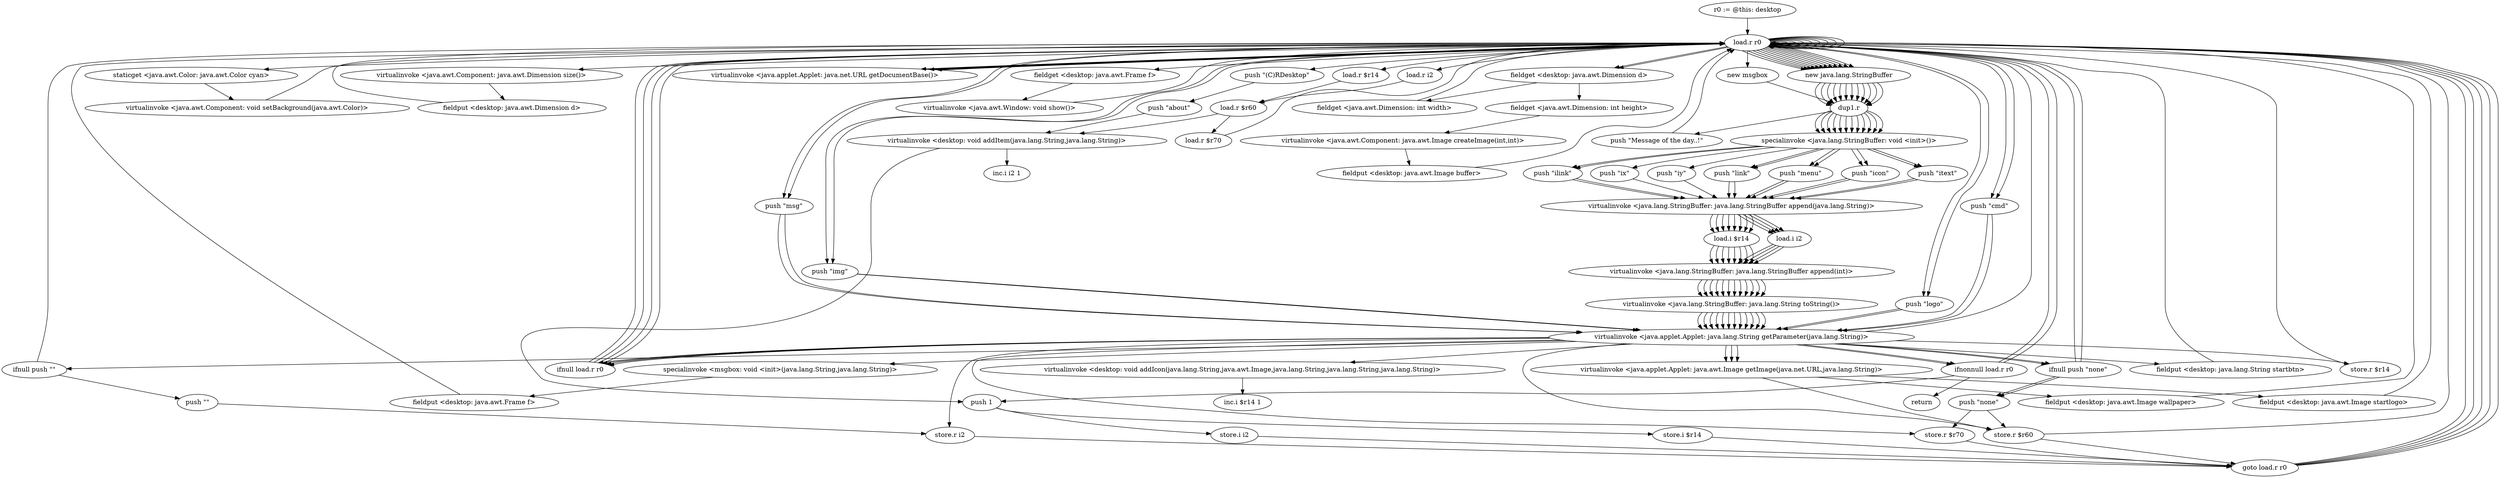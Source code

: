 digraph "" {
    "r0 := @this: desktop"
    "load.r r0"
    "r0 := @this: desktop"->"load.r r0";
    "staticget <java.awt.Color: java.awt.Color cyan>"
    "load.r r0"->"staticget <java.awt.Color: java.awt.Color cyan>";
    "virtualinvoke <java.awt.Component: void setBackground(java.awt.Color)>"
    "staticget <java.awt.Color: java.awt.Color cyan>"->"virtualinvoke <java.awt.Component: void setBackground(java.awt.Color)>";
    "virtualinvoke <java.awt.Component: void setBackground(java.awt.Color)>"->"load.r r0";
    "load.r r0"->"load.r r0";
    "virtualinvoke <java.awt.Component: java.awt.Dimension size()>"
    "load.r r0"->"virtualinvoke <java.awt.Component: java.awt.Dimension size()>";
    "fieldput <desktop: java.awt.Dimension d>"
    "virtualinvoke <java.awt.Component: java.awt.Dimension size()>"->"fieldput <desktop: java.awt.Dimension d>";
    "fieldput <desktop: java.awt.Dimension d>"->"load.r r0";
    "load.r r0"->"load.r r0";
    "load.r r0"->"load.r r0";
    "fieldget <desktop: java.awt.Dimension d>"
    "load.r r0"->"fieldget <desktop: java.awt.Dimension d>";
    "fieldget <java.awt.Dimension: int width>"
    "fieldget <desktop: java.awt.Dimension d>"->"fieldget <java.awt.Dimension: int width>";
    "fieldget <java.awt.Dimension: int width>"->"load.r r0";
    "load.r r0"->"fieldget <desktop: java.awt.Dimension d>";
    "fieldget <java.awt.Dimension: int height>"
    "fieldget <desktop: java.awt.Dimension d>"->"fieldget <java.awt.Dimension: int height>";
    "virtualinvoke <java.awt.Component: java.awt.Image createImage(int,int)>"
    "fieldget <java.awt.Dimension: int height>"->"virtualinvoke <java.awt.Component: java.awt.Image createImage(int,int)>";
    "fieldput <desktop: java.awt.Image buffer>"
    "virtualinvoke <java.awt.Component: java.awt.Image createImage(int,int)>"->"fieldput <desktop: java.awt.Image buffer>";
    "fieldput <desktop: java.awt.Image buffer>"->"load.r r0";
    "push \"msg\""
    "load.r r0"->"push \"msg\"";
    "virtualinvoke <java.applet.Applet: java.lang.String getParameter(java.lang.String)>"
    "push \"msg\""->"virtualinvoke <java.applet.Applet: java.lang.String getParameter(java.lang.String)>";
    "ifnull load.r r0"
    "virtualinvoke <java.applet.Applet: java.lang.String getParameter(java.lang.String)>"->"ifnull load.r r0";
    "ifnull load.r r0"->"load.r r0";
    "new msgbox"
    "load.r r0"->"new msgbox";
    "dup1.r"
    "new msgbox"->"dup1.r";
    "push \"Message of the day..!\""
    "dup1.r"->"push \"Message of the day..!\"";
    "push \"Message of the day..!\""->"load.r r0";
    "load.r r0"->"push \"msg\"";
    "push \"msg\""->"virtualinvoke <java.applet.Applet: java.lang.String getParameter(java.lang.String)>";
    "specialinvoke <msgbox: void <init>(java.lang.String,java.lang.String)>"
    "virtualinvoke <java.applet.Applet: java.lang.String getParameter(java.lang.String)>"->"specialinvoke <msgbox: void <init>(java.lang.String,java.lang.String)>";
    "fieldput <desktop: java.awt.Frame f>"
    "specialinvoke <msgbox: void <init>(java.lang.String,java.lang.String)>"->"fieldput <desktop: java.awt.Frame f>";
    "fieldput <desktop: java.awt.Frame f>"->"load.r r0";
    "fieldget <desktop: java.awt.Frame f>"
    "load.r r0"->"fieldget <desktop: java.awt.Frame f>";
    "virtualinvoke <java.awt.Window: void show()>"
    "fieldget <desktop: java.awt.Frame f>"->"virtualinvoke <java.awt.Window: void show()>";
    "virtualinvoke <java.awt.Window: void show()>"->"load.r r0";
    "push \"img\""
    "load.r r0"->"push \"img\"";
    "push \"img\""->"virtualinvoke <java.applet.Applet: java.lang.String getParameter(java.lang.String)>";
    "virtualinvoke <java.applet.Applet: java.lang.String getParameter(java.lang.String)>"->"ifnull load.r r0";
    "ifnull load.r r0"->"load.r r0";
    "load.r r0"->"load.r r0";
    "load.r r0"->"load.r r0";
    "virtualinvoke <java.applet.Applet: java.net.URL getDocumentBase()>"
    "load.r r0"->"virtualinvoke <java.applet.Applet: java.net.URL getDocumentBase()>";
    "virtualinvoke <java.applet.Applet: java.net.URL getDocumentBase()>"->"load.r r0";
    "load.r r0"->"push \"img\"";
    "push \"img\""->"virtualinvoke <java.applet.Applet: java.lang.String getParameter(java.lang.String)>";
    "virtualinvoke <java.applet.Applet: java.awt.Image getImage(java.net.URL,java.lang.String)>"
    "virtualinvoke <java.applet.Applet: java.lang.String getParameter(java.lang.String)>"->"virtualinvoke <java.applet.Applet: java.awt.Image getImage(java.net.URL,java.lang.String)>";
    "fieldput <desktop: java.awt.Image wallpaper>"
    "virtualinvoke <java.applet.Applet: java.awt.Image getImage(java.net.URL,java.lang.String)>"->"fieldput <desktop: java.awt.Image wallpaper>";
    "fieldput <desktop: java.awt.Image wallpaper>"->"load.r r0";
    "push \"logo\""
    "load.r r0"->"push \"logo\"";
    "push \"logo\""->"virtualinvoke <java.applet.Applet: java.lang.String getParameter(java.lang.String)>";
    "virtualinvoke <java.applet.Applet: java.lang.String getParameter(java.lang.String)>"->"ifnull load.r r0";
    "ifnull load.r r0"->"load.r r0";
    "load.r r0"->"load.r r0";
    "load.r r0"->"load.r r0";
    "load.r r0"->"virtualinvoke <java.applet.Applet: java.net.URL getDocumentBase()>";
    "virtualinvoke <java.applet.Applet: java.net.URL getDocumentBase()>"->"load.r r0";
    "load.r r0"->"push \"logo\"";
    "push \"logo\""->"virtualinvoke <java.applet.Applet: java.lang.String getParameter(java.lang.String)>";
    "virtualinvoke <java.applet.Applet: java.lang.String getParameter(java.lang.String)>"->"virtualinvoke <java.applet.Applet: java.awt.Image getImage(java.net.URL,java.lang.String)>";
    "fieldput <desktop: java.awt.Image startlogo>"
    "virtualinvoke <java.applet.Applet: java.awt.Image getImage(java.net.URL,java.lang.String)>"->"fieldput <desktop: java.awt.Image startlogo>";
    "fieldput <desktop: java.awt.Image startlogo>"->"load.r r0";
    "push \"cmd\""
    "load.r r0"->"push \"cmd\"";
    "push \"cmd\""->"virtualinvoke <java.applet.Applet: java.lang.String getParameter(java.lang.String)>";
    "virtualinvoke <java.applet.Applet: java.lang.String getParameter(java.lang.String)>"->"ifnull load.r r0";
    "ifnull load.r r0"->"load.r r0";
    "load.r r0"->"load.r r0";
    "load.r r0"->"push \"cmd\"";
    "push \"cmd\""->"virtualinvoke <java.applet.Applet: java.lang.String getParameter(java.lang.String)>";
    "fieldput <desktop: java.lang.String startbtn>"
    "virtualinvoke <java.applet.Applet: java.lang.String getParameter(java.lang.String)>"->"fieldput <desktop: java.lang.String startbtn>";
    "fieldput <desktop: java.lang.String startbtn>"->"load.r r0";
    "push \"(C)RDesktop\""
    "load.r r0"->"push \"(C)RDesktop\"";
    "push \"about\""
    "push \"(C)RDesktop\""->"push \"about\"";
    "virtualinvoke <desktop: void addItem(java.lang.String,java.lang.String)>"
    "push \"about\""->"virtualinvoke <desktop: void addItem(java.lang.String,java.lang.String)>";
    "push 1"
    "virtualinvoke <desktop: void addItem(java.lang.String,java.lang.String)>"->"push 1";
    "store.i i2"
    "push 1"->"store.i i2";
    "goto load.r r0"
    "store.i i2"->"goto load.r r0";
    "goto load.r r0"->"load.r r0";
    "new java.lang.StringBuffer"
    "load.r r0"->"new java.lang.StringBuffer";
    "new java.lang.StringBuffer"->"dup1.r";
    "specialinvoke <java.lang.StringBuffer: void <init>()>"
    "dup1.r"->"specialinvoke <java.lang.StringBuffer: void <init>()>";
    "push \"menu\""
    "specialinvoke <java.lang.StringBuffer: void <init>()>"->"push \"menu\"";
    "virtualinvoke <java.lang.StringBuffer: java.lang.StringBuffer append(java.lang.String)>"
    "push \"menu\""->"virtualinvoke <java.lang.StringBuffer: java.lang.StringBuffer append(java.lang.String)>";
    "load.i i2"
    "virtualinvoke <java.lang.StringBuffer: java.lang.StringBuffer append(java.lang.String)>"->"load.i i2";
    "virtualinvoke <java.lang.StringBuffer: java.lang.StringBuffer append(int)>"
    "load.i i2"->"virtualinvoke <java.lang.StringBuffer: java.lang.StringBuffer append(int)>";
    "virtualinvoke <java.lang.StringBuffer: java.lang.String toString()>"
    "virtualinvoke <java.lang.StringBuffer: java.lang.StringBuffer append(int)>"->"virtualinvoke <java.lang.StringBuffer: java.lang.String toString()>";
    "virtualinvoke <java.lang.StringBuffer: java.lang.String toString()>"->"virtualinvoke <java.applet.Applet: java.lang.String getParameter(java.lang.String)>";
    "ifnonnull load.r r0"
    "virtualinvoke <java.applet.Applet: java.lang.String getParameter(java.lang.String)>"->"ifnonnull load.r r0";
    "ifnonnull load.r r0"->"push 1";
    "store.i $r14"
    "push 1"->"store.i $r14";
    "store.i $r14"->"goto load.r r0";
    "goto load.r r0"->"load.r r0";
    "load.r r0"->"new java.lang.StringBuffer";
    "new java.lang.StringBuffer"->"dup1.r";
    "dup1.r"->"specialinvoke <java.lang.StringBuffer: void <init>()>";
    "push \"icon\""
    "specialinvoke <java.lang.StringBuffer: void <init>()>"->"push \"icon\"";
    "push \"icon\""->"virtualinvoke <java.lang.StringBuffer: java.lang.StringBuffer append(java.lang.String)>";
    "load.i $r14"
    "virtualinvoke <java.lang.StringBuffer: java.lang.StringBuffer append(java.lang.String)>"->"load.i $r14";
    "load.i $r14"->"virtualinvoke <java.lang.StringBuffer: java.lang.StringBuffer append(int)>";
    "virtualinvoke <java.lang.StringBuffer: java.lang.StringBuffer append(int)>"->"virtualinvoke <java.lang.StringBuffer: java.lang.String toString()>";
    "virtualinvoke <java.lang.StringBuffer: java.lang.String toString()>"->"virtualinvoke <java.applet.Applet: java.lang.String getParameter(java.lang.String)>";
    "virtualinvoke <java.applet.Applet: java.lang.String getParameter(java.lang.String)>"->"ifnonnull load.r r0";
    "return"
    "ifnonnull load.r r0"->"return";
    "ifnonnull load.r r0"->"load.r r0";
    "load.r r0"->"new java.lang.StringBuffer";
    "new java.lang.StringBuffer"->"dup1.r";
    "dup1.r"->"specialinvoke <java.lang.StringBuffer: void <init>()>";
    "push \"itext\""
    "specialinvoke <java.lang.StringBuffer: void <init>()>"->"push \"itext\"";
    "push \"itext\""->"virtualinvoke <java.lang.StringBuffer: java.lang.StringBuffer append(java.lang.String)>";
    "virtualinvoke <java.lang.StringBuffer: java.lang.StringBuffer append(java.lang.String)>"->"load.i $r14";
    "load.i $r14"->"virtualinvoke <java.lang.StringBuffer: java.lang.StringBuffer append(int)>";
    "virtualinvoke <java.lang.StringBuffer: java.lang.StringBuffer append(int)>"->"virtualinvoke <java.lang.StringBuffer: java.lang.String toString()>";
    "virtualinvoke <java.lang.StringBuffer: java.lang.String toString()>"->"virtualinvoke <java.applet.Applet: java.lang.String getParameter(java.lang.String)>";
    "ifnull push \"\""
    "virtualinvoke <java.applet.Applet: java.lang.String getParameter(java.lang.String)>"->"ifnull push \"\"";
    "ifnull push \"\""->"load.r r0";
    "load.r r0"->"new java.lang.StringBuffer";
    "new java.lang.StringBuffer"->"dup1.r";
    "dup1.r"->"specialinvoke <java.lang.StringBuffer: void <init>()>";
    "specialinvoke <java.lang.StringBuffer: void <init>()>"->"push \"itext\"";
    "push \"itext\""->"virtualinvoke <java.lang.StringBuffer: java.lang.StringBuffer append(java.lang.String)>";
    "virtualinvoke <java.lang.StringBuffer: java.lang.StringBuffer append(java.lang.String)>"->"load.i $r14";
    "load.i $r14"->"virtualinvoke <java.lang.StringBuffer: java.lang.StringBuffer append(int)>";
    "virtualinvoke <java.lang.StringBuffer: java.lang.StringBuffer append(int)>"->"virtualinvoke <java.lang.StringBuffer: java.lang.String toString()>";
    "virtualinvoke <java.lang.StringBuffer: java.lang.String toString()>"->"virtualinvoke <java.applet.Applet: java.lang.String getParameter(java.lang.String)>";
    "store.r i2"
    "virtualinvoke <java.applet.Applet: java.lang.String getParameter(java.lang.String)>"->"store.r i2";
    "store.r i2"->"goto load.r r0";
    "goto load.r r0"->"load.r r0";
    "load.r r0"->"load.r r0";
    "load.r r0"->"virtualinvoke <java.applet.Applet: java.net.URL getDocumentBase()>";
    "virtualinvoke <java.applet.Applet: java.net.URL getDocumentBase()>"->"load.r r0";
    "load.r r0"->"new java.lang.StringBuffer";
    "new java.lang.StringBuffer"->"dup1.r";
    "dup1.r"->"specialinvoke <java.lang.StringBuffer: void <init>()>";
    "specialinvoke <java.lang.StringBuffer: void <init>()>"->"push \"icon\"";
    "push \"icon\""->"virtualinvoke <java.lang.StringBuffer: java.lang.StringBuffer append(java.lang.String)>";
    "virtualinvoke <java.lang.StringBuffer: java.lang.StringBuffer append(java.lang.String)>"->"load.i $r14";
    "load.i $r14"->"virtualinvoke <java.lang.StringBuffer: java.lang.StringBuffer append(int)>";
    "virtualinvoke <java.lang.StringBuffer: java.lang.StringBuffer append(int)>"->"virtualinvoke <java.lang.StringBuffer: java.lang.String toString()>";
    "virtualinvoke <java.lang.StringBuffer: java.lang.String toString()>"->"virtualinvoke <java.applet.Applet: java.lang.String getParameter(java.lang.String)>";
    "virtualinvoke <java.applet.Applet: java.lang.String getParameter(java.lang.String)>"->"virtualinvoke <java.applet.Applet: java.awt.Image getImage(java.net.URL,java.lang.String)>";
    "store.r $r60"
    "virtualinvoke <java.applet.Applet: java.awt.Image getImage(java.net.URL,java.lang.String)>"->"store.r $r60";
    "store.r $r60"->"load.r r0";
    "load.r r0"->"new java.lang.StringBuffer";
    "new java.lang.StringBuffer"->"dup1.r";
    "dup1.r"->"specialinvoke <java.lang.StringBuffer: void <init>()>";
    "push \"ilink\""
    "specialinvoke <java.lang.StringBuffer: void <init>()>"->"push \"ilink\"";
    "push \"ilink\""->"virtualinvoke <java.lang.StringBuffer: java.lang.StringBuffer append(java.lang.String)>";
    "virtualinvoke <java.lang.StringBuffer: java.lang.StringBuffer append(java.lang.String)>"->"load.i $r14";
    "load.i $r14"->"virtualinvoke <java.lang.StringBuffer: java.lang.StringBuffer append(int)>";
    "virtualinvoke <java.lang.StringBuffer: java.lang.StringBuffer append(int)>"->"virtualinvoke <java.lang.StringBuffer: java.lang.String toString()>";
    "virtualinvoke <java.lang.StringBuffer: java.lang.String toString()>"->"virtualinvoke <java.applet.Applet: java.lang.String getParameter(java.lang.String)>";
    "ifnull push \"none\""
    "virtualinvoke <java.applet.Applet: java.lang.String getParameter(java.lang.String)>"->"ifnull push \"none\"";
    "ifnull push \"none\""->"load.r r0";
    "load.r r0"->"new java.lang.StringBuffer";
    "new java.lang.StringBuffer"->"dup1.r";
    "dup1.r"->"specialinvoke <java.lang.StringBuffer: void <init>()>";
    "specialinvoke <java.lang.StringBuffer: void <init>()>"->"push \"ilink\"";
    "push \"ilink\""->"virtualinvoke <java.lang.StringBuffer: java.lang.StringBuffer append(java.lang.String)>";
    "virtualinvoke <java.lang.StringBuffer: java.lang.StringBuffer append(java.lang.String)>"->"load.i $r14";
    "load.i $r14"->"virtualinvoke <java.lang.StringBuffer: java.lang.StringBuffer append(int)>";
    "virtualinvoke <java.lang.StringBuffer: java.lang.StringBuffer append(int)>"->"virtualinvoke <java.lang.StringBuffer: java.lang.String toString()>";
    "virtualinvoke <java.lang.StringBuffer: java.lang.String toString()>"->"virtualinvoke <java.applet.Applet: java.lang.String getParameter(java.lang.String)>";
    "store.r $r70"
    "virtualinvoke <java.applet.Applet: java.lang.String getParameter(java.lang.String)>"->"store.r $r70";
    "store.r $r70"->"goto load.r r0";
    "goto load.r r0"->"load.r r0";
    "load.r i2"
    "load.r r0"->"load.r i2";
    "load.r $r60"
    "load.r i2"->"load.r $r60";
    "load.r $r70"
    "load.r $r60"->"load.r $r70";
    "load.r $r70"->"load.r r0";
    "load.r r0"->"new java.lang.StringBuffer";
    "new java.lang.StringBuffer"->"dup1.r";
    "dup1.r"->"specialinvoke <java.lang.StringBuffer: void <init>()>";
    "push \"ix\""
    "specialinvoke <java.lang.StringBuffer: void <init>()>"->"push \"ix\"";
    "push \"ix\""->"virtualinvoke <java.lang.StringBuffer: java.lang.StringBuffer append(java.lang.String)>";
    "virtualinvoke <java.lang.StringBuffer: java.lang.StringBuffer append(java.lang.String)>"->"load.i $r14";
    "load.i $r14"->"virtualinvoke <java.lang.StringBuffer: java.lang.StringBuffer append(int)>";
    "virtualinvoke <java.lang.StringBuffer: java.lang.StringBuffer append(int)>"->"virtualinvoke <java.lang.StringBuffer: java.lang.String toString()>";
    "virtualinvoke <java.lang.StringBuffer: java.lang.String toString()>"->"virtualinvoke <java.applet.Applet: java.lang.String getParameter(java.lang.String)>";
    "virtualinvoke <java.applet.Applet: java.lang.String getParameter(java.lang.String)>"->"load.r r0";
    "load.r r0"->"new java.lang.StringBuffer";
    "new java.lang.StringBuffer"->"dup1.r";
    "dup1.r"->"specialinvoke <java.lang.StringBuffer: void <init>()>";
    "push \"iy\""
    "specialinvoke <java.lang.StringBuffer: void <init>()>"->"push \"iy\"";
    "push \"iy\""->"virtualinvoke <java.lang.StringBuffer: java.lang.StringBuffer append(java.lang.String)>";
    "virtualinvoke <java.lang.StringBuffer: java.lang.StringBuffer append(java.lang.String)>"->"load.i $r14";
    "load.i $r14"->"virtualinvoke <java.lang.StringBuffer: java.lang.StringBuffer append(int)>";
    "virtualinvoke <java.lang.StringBuffer: java.lang.StringBuffer append(int)>"->"virtualinvoke <java.lang.StringBuffer: java.lang.String toString()>";
    "virtualinvoke <java.lang.StringBuffer: java.lang.String toString()>"->"virtualinvoke <java.applet.Applet: java.lang.String getParameter(java.lang.String)>";
    "virtualinvoke <desktop: void addIcon(java.lang.String,java.awt.Image,java.lang.String,java.lang.String,java.lang.String)>"
    "virtualinvoke <java.applet.Applet: java.lang.String getParameter(java.lang.String)>"->"virtualinvoke <desktop: void addIcon(java.lang.String,java.awt.Image,java.lang.String,java.lang.String,java.lang.String)>";
    "inc.i $r14 1"
    "virtualinvoke <desktop: void addIcon(java.lang.String,java.awt.Image,java.lang.String,java.lang.String,java.lang.String)>"->"inc.i $r14 1";
    "push \"none\""
    "ifnull push \"none\""->"push \"none\"";
    "push \"none\""->"store.r $r70";
    "push \"\""
    "ifnull push \"\""->"push \"\"";
    "push \"\""->"store.r i2";
    "ifnonnull load.r r0"->"load.r r0";
    "load.r r0"->"new java.lang.StringBuffer";
    "new java.lang.StringBuffer"->"dup1.r";
    "dup1.r"->"specialinvoke <java.lang.StringBuffer: void <init>()>";
    "specialinvoke <java.lang.StringBuffer: void <init>()>"->"push \"menu\"";
    "push \"menu\""->"virtualinvoke <java.lang.StringBuffer: java.lang.StringBuffer append(java.lang.String)>";
    "virtualinvoke <java.lang.StringBuffer: java.lang.StringBuffer append(java.lang.String)>"->"load.i i2";
    "load.i i2"->"virtualinvoke <java.lang.StringBuffer: java.lang.StringBuffer append(int)>";
    "virtualinvoke <java.lang.StringBuffer: java.lang.StringBuffer append(int)>"->"virtualinvoke <java.lang.StringBuffer: java.lang.String toString()>";
    "virtualinvoke <java.lang.StringBuffer: java.lang.String toString()>"->"virtualinvoke <java.applet.Applet: java.lang.String getParameter(java.lang.String)>";
    "store.r $r14"
    "virtualinvoke <java.applet.Applet: java.lang.String getParameter(java.lang.String)>"->"store.r $r14";
    "store.r $r14"->"load.r r0";
    "load.r r0"->"new java.lang.StringBuffer";
    "new java.lang.StringBuffer"->"dup1.r";
    "dup1.r"->"specialinvoke <java.lang.StringBuffer: void <init>()>";
    "push \"link\""
    "specialinvoke <java.lang.StringBuffer: void <init>()>"->"push \"link\"";
    "push \"link\""->"virtualinvoke <java.lang.StringBuffer: java.lang.StringBuffer append(java.lang.String)>";
    "virtualinvoke <java.lang.StringBuffer: java.lang.StringBuffer append(java.lang.String)>"->"load.i i2";
    "load.i i2"->"virtualinvoke <java.lang.StringBuffer: java.lang.StringBuffer append(int)>";
    "virtualinvoke <java.lang.StringBuffer: java.lang.StringBuffer append(int)>"->"virtualinvoke <java.lang.StringBuffer: java.lang.String toString()>";
    "virtualinvoke <java.lang.StringBuffer: java.lang.String toString()>"->"virtualinvoke <java.applet.Applet: java.lang.String getParameter(java.lang.String)>";
    "virtualinvoke <java.applet.Applet: java.lang.String getParameter(java.lang.String)>"->"ifnull push \"none\"";
    "ifnull push \"none\""->"load.r r0";
    "load.r r0"->"new java.lang.StringBuffer";
    "new java.lang.StringBuffer"->"dup1.r";
    "dup1.r"->"specialinvoke <java.lang.StringBuffer: void <init>()>";
    "specialinvoke <java.lang.StringBuffer: void <init>()>"->"push \"link\"";
    "push \"link\""->"virtualinvoke <java.lang.StringBuffer: java.lang.StringBuffer append(java.lang.String)>";
    "virtualinvoke <java.lang.StringBuffer: java.lang.StringBuffer append(java.lang.String)>"->"load.i i2";
    "load.i i2"->"virtualinvoke <java.lang.StringBuffer: java.lang.StringBuffer append(int)>";
    "virtualinvoke <java.lang.StringBuffer: java.lang.StringBuffer append(int)>"->"virtualinvoke <java.lang.StringBuffer: java.lang.String toString()>";
    "virtualinvoke <java.lang.StringBuffer: java.lang.String toString()>"->"virtualinvoke <java.applet.Applet: java.lang.String getParameter(java.lang.String)>";
    "virtualinvoke <java.applet.Applet: java.lang.String getParameter(java.lang.String)>"->"store.r $r60";
    "store.r $r60"->"goto load.r r0";
    "goto load.r r0"->"load.r r0";
    "load.r $r14"
    "load.r r0"->"load.r $r14";
    "load.r $r14"->"load.r $r60";
    "load.r $r60"->"virtualinvoke <desktop: void addItem(java.lang.String,java.lang.String)>";
    "inc.i i2 1"
    "virtualinvoke <desktop: void addItem(java.lang.String,java.lang.String)>"->"inc.i i2 1";
    "ifnull push \"none\""->"push \"none\"";
    "push \"none\""->"store.r $r60";
}
